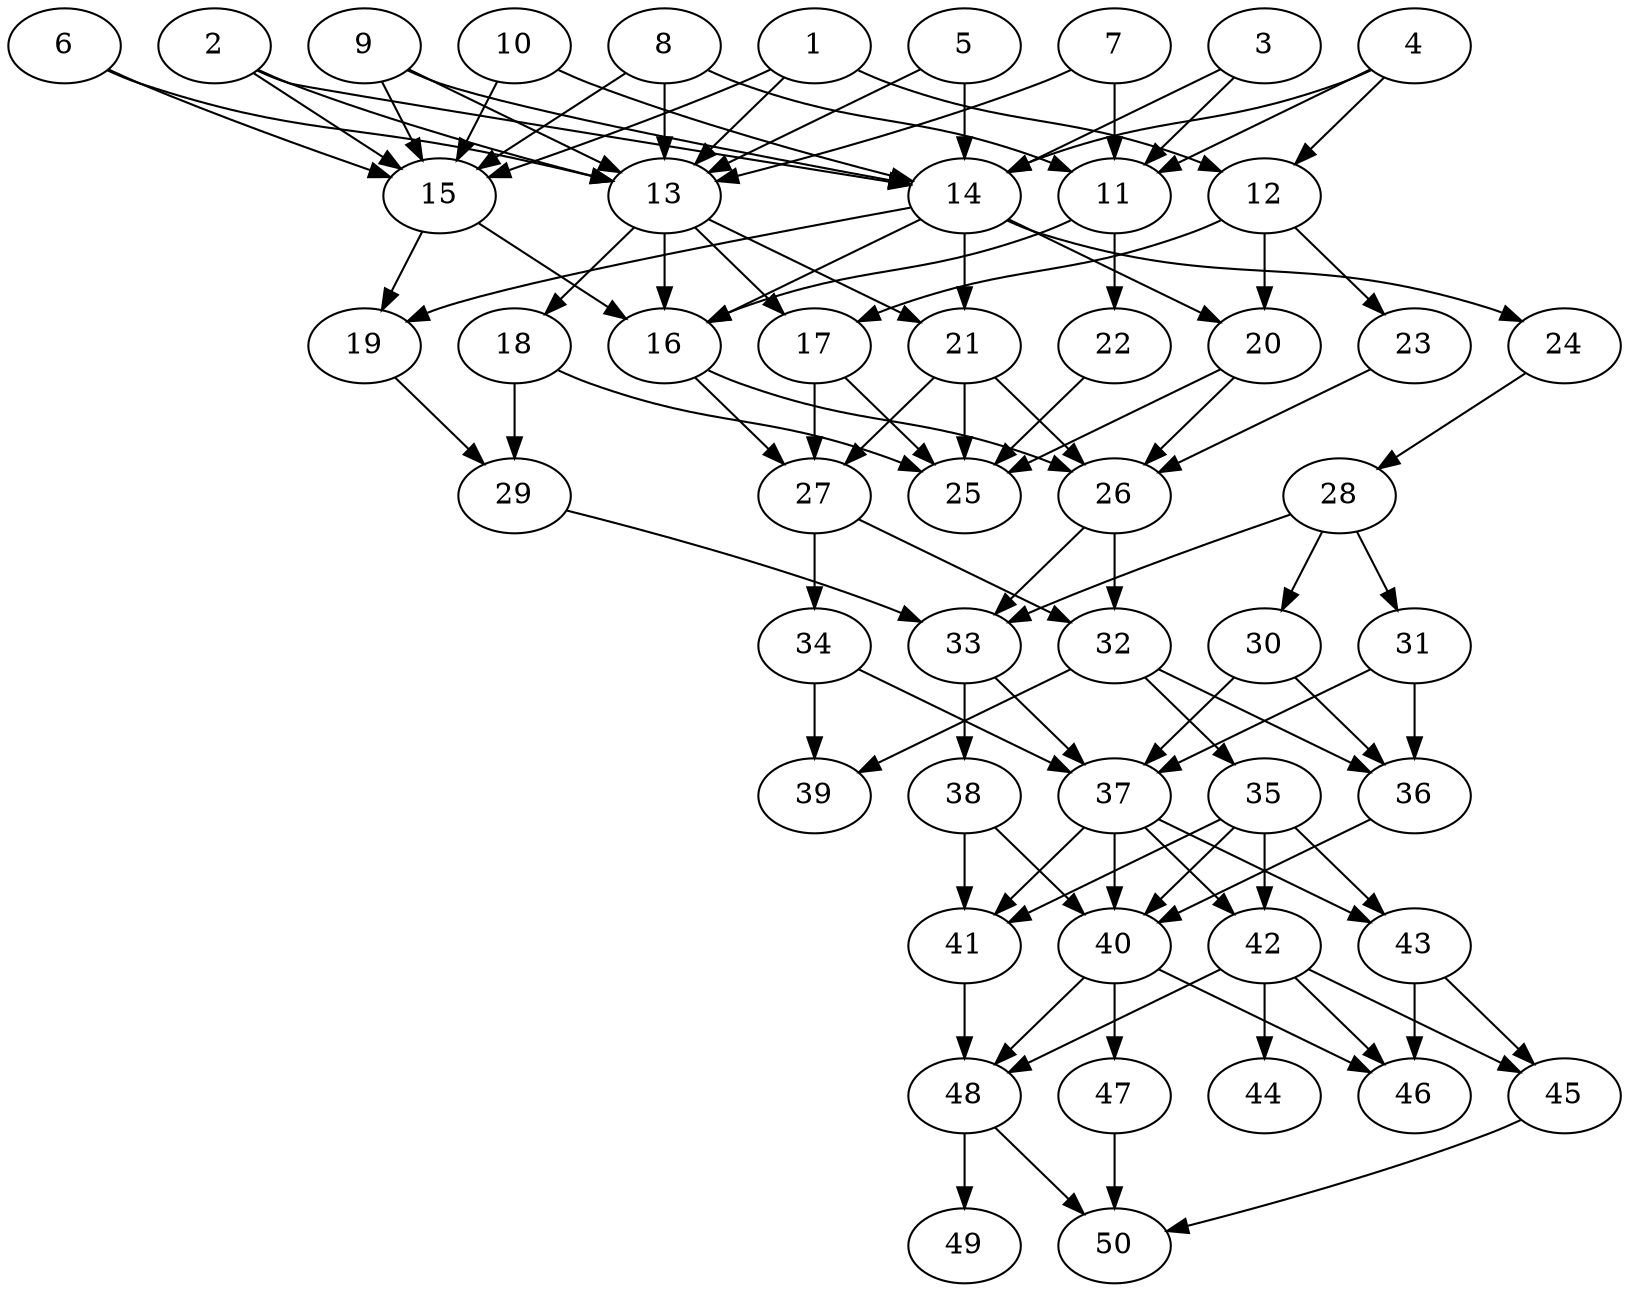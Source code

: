 // DAG automatically generated by daggen at Thu Oct  3 14:07:58 2019
// ./daggen --dot -n 50 --ccr 0.5 --fat 0.5 --regular 0.5 --density 0.7 --mindata 5242880 --maxdata 52428800 
digraph G {
  1 [size="97634304", alpha="0.19", expect_size="48817152"] 
  1 -> 12 [size ="48817152"]
  1 -> 13 [size ="48817152"]
  1 -> 15 [size ="48817152"]
  2 [size="30824448", alpha="0.15", expect_size="15412224"] 
  2 -> 13 [size ="15412224"]
  2 -> 14 [size ="15412224"]
  2 -> 15 [size ="15412224"]
  3 [size="45723648", alpha="0.01", expect_size="22861824"] 
  3 -> 11 [size ="22861824"]
  3 -> 14 [size ="22861824"]
  4 [size="65312768", alpha="0.00", expect_size="32656384"] 
  4 -> 11 [size ="32656384"]
  4 -> 12 [size ="32656384"]
  4 -> 14 [size ="32656384"]
  5 [size="56193024", alpha="0.01", expect_size="28096512"] 
  5 -> 13 [size ="28096512"]
  5 -> 14 [size ="28096512"]
  6 [size="10698752", alpha="0.07", expect_size="5349376"] 
  6 -> 13 [size ="5349376"]
  6 -> 15 [size ="5349376"]
  7 [size="52709376", alpha="0.02", expect_size="26354688"] 
  7 -> 11 [size ="26354688"]
  7 -> 13 [size ="26354688"]
  8 [size="72878080", alpha="0.07", expect_size="36439040"] 
  8 -> 11 [size ="36439040"]
  8 -> 13 [size ="36439040"]
  8 -> 15 [size ="36439040"]
  9 [size="65232896", alpha="0.14", expect_size="32616448"] 
  9 -> 13 [size ="32616448"]
  9 -> 14 [size ="32616448"]
  9 -> 15 [size ="32616448"]
  10 [size="95641600", alpha="0.00", expect_size="47820800"] 
  10 -> 14 [size ="47820800"]
  10 -> 15 [size ="47820800"]
  11 [size="66072576", alpha="0.02", expect_size="33036288"] 
  11 -> 16 [size ="33036288"]
  11 -> 22 [size ="33036288"]
  12 [size="61483008", alpha="0.00", expect_size="30741504"] 
  12 -> 17 [size ="30741504"]
  12 -> 20 [size ="30741504"]
  12 -> 23 [size ="30741504"]
  13 [size="37224448", alpha="0.05", expect_size="18612224"] 
  13 -> 16 [size ="18612224"]
  13 -> 17 [size ="18612224"]
  13 -> 18 [size ="18612224"]
  13 -> 21 [size ="18612224"]
  14 [size="40445952", alpha="0.11", expect_size="20222976"] 
  14 -> 16 [size ="20222976"]
  14 -> 19 [size ="20222976"]
  14 -> 20 [size ="20222976"]
  14 -> 21 [size ="20222976"]
  14 -> 24 [size ="20222976"]
  15 [size="42072064", alpha="0.14", expect_size="21036032"] 
  15 -> 16 [size ="21036032"]
  15 -> 19 [size ="21036032"]
  16 [size="45912064", alpha="0.13", expect_size="22956032"] 
  16 -> 26 [size ="22956032"]
  16 -> 27 [size ="22956032"]
  17 [size="78141440", alpha="0.11", expect_size="39070720"] 
  17 -> 25 [size ="39070720"]
  17 -> 27 [size ="39070720"]
  18 [size="85630976", alpha="0.08", expect_size="42815488"] 
  18 -> 25 [size ="42815488"]
  18 -> 29 [size ="42815488"]
  19 [size="25409536", alpha="0.10", expect_size="12704768"] 
  19 -> 29 [size ="12704768"]
  20 [size="92516352", alpha="0.15", expect_size="46258176"] 
  20 -> 25 [size ="46258176"]
  20 -> 26 [size ="46258176"]
  21 [size="92780544", alpha="0.18", expect_size="46390272"] 
  21 -> 25 [size ="46390272"]
  21 -> 26 [size ="46390272"]
  21 -> 27 [size ="46390272"]
  22 [size="103106560", alpha="0.05", expect_size="51553280"] 
  22 -> 25 [size ="51553280"]
  23 [size="10786816", alpha="0.00", expect_size="5393408"] 
  23 -> 26 [size ="5393408"]
  24 [size="34834432", alpha="0.07", expect_size="17417216"] 
  24 -> 28 [size ="17417216"]
  25 [size="87750656", alpha="0.03", expect_size="43875328"] 
  26 [size="59994112", alpha="0.19", expect_size="29997056"] 
  26 -> 32 [size ="29997056"]
  26 -> 33 [size ="29997056"]
  27 [size="26705920", alpha="0.05", expect_size="13352960"] 
  27 -> 32 [size ="13352960"]
  27 -> 34 [size ="13352960"]
  28 [size="77445120", alpha="0.03", expect_size="38722560"] 
  28 -> 30 [size ="38722560"]
  28 -> 31 [size ="38722560"]
  28 -> 33 [size ="38722560"]
  29 [size="19046400", alpha="0.13", expect_size="9523200"] 
  29 -> 33 [size ="9523200"]
  30 [size="66633728", alpha="0.01", expect_size="33316864"] 
  30 -> 36 [size ="33316864"]
  30 -> 37 [size ="33316864"]
  31 [size="41922560", alpha="0.01", expect_size="20961280"] 
  31 -> 36 [size ="20961280"]
  31 -> 37 [size ="20961280"]
  32 [size="32057344", alpha="0.12", expect_size="16028672"] 
  32 -> 35 [size ="16028672"]
  32 -> 36 [size ="16028672"]
  32 -> 39 [size ="16028672"]
  33 [size="57378816", alpha="0.08", expect_size="28689408"] 
  33 -> 37 [size ="28689408"]
  33 -> 38 [size ="28689408"]
  34 [size="58755072", alpha="0.11", expect_size="29377536"] 
  34 -> 37 [size ="29377536"]
  34 -> 39 [size ="29377536"]
  35 [size="91013120", alpha="0.00", expect_size="45506560"] 
  35 -> 40 [size ="45506560"]
  35 -> 41 [size ="45506560"]
  35 -> 42 [size ="45506560"]
  35 -> 43 [size ="45506560"]
  36 [size="11118592", alpha="0.17", expect_size="5559296"] 
  36 -> 40 [size ="5559296"]
  37 [size="102400000", alpha="0.08", expect_size="51200000"] 
  37 -> 40 [size ="51200000"]
  37 -> 41 [size ="51200000"]
  37 -> 42 [size ="51200000"]
  37 -> 43 [size ="51200000"]
  38 [size="29595648", alpha="0.16", expect_size="14797824"] 
  38 -> 40 [size ="14797824"]
  38 -> 41 [size ="14797824"]
  39 [size="43841536", alpha="0.06", expect_size="21920768"] 
  40 [size="11143168", alpha="0.14", expect_size="5571584"] 
  40 -> 46 [size ="5571584"]
  40 -> 47 [size ="5571584"]
  40 -> 48 [size ="5571584"]
  41 [size="16658432", alpha="0.19", expect_size="8329216"] 
  41 -> 48 [size ="8329216"]
  42 [size="21600256", alpha="0.04", expect_size="10800128"] 
  42 -> 44 [size ="10800128"]
  42 -> 45 [size ="10800128"]
  42 -> 46 [size ="10800128"]
  42 -> 48 [size ="10800128"]
  43 [size="76969984", alpha="0.08", expect_size="38484992"] 
  43 -> 45 [size ="38484992"]
  43 -> 46 [size ="38484992"]
  44 [size="20762624", alpha="0.18", expect_size="10381312"] 
  45 [size="71684096", alpha="0.05", expect_size="35842048"] 
  45 -> 50 [size ="35842048"]
  46 [size="72572928", alpha="0.02", expect_size="36286464"] 
  47 [size="58863616", alpha="0.02", expect_size="29431808"] 
  47 -> 50 [size ="29431808"]
  48 [size="98205696", alpha="0.16", expect_size="49102848"] 
  48 -> 49 [size ="49102848"]
  48 -> 50 [size ="49102848"]
  49 [size="77008896", alpha="0.13", expect_size="38504448"] 
  50 [size="104568832", alpha="0.01", expect_size="52284416"] 
}
